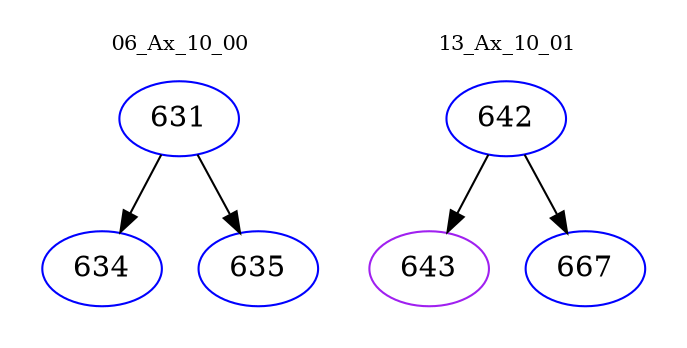 digraph{
subgraph cluster_0 {
color = white
label = "06_Ax_10_00";
fontsize=10;
T0_631 [label="631", color="blue"]
T0_631 -> T0_634 [color="black"]
T0_634 [label="634", color="blue"]
T0_631 -> T0_635 [color="black"]
T0_635 [label="635", color="blue"]
}
subgraph cluster_1 {
color = white
label = "13_Ax_10_01";
fontsize=10;
T1_642 [label="642", color="blue"]
T1_642 -> T1_643 [color="black"]
T1_643 [label="643", color="purple"]
T1_642 -> T1_667 [color="black"]
T1_667 [label="667", color="blue"]
}
}
